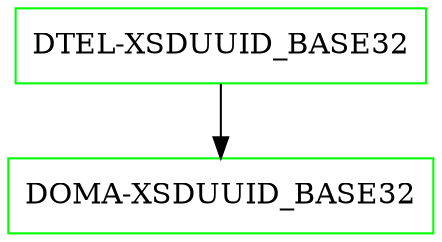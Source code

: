 digraph G {
  "DTEL-XSDUUID_BASE32" [shape=box,color=green];
  "DOMA-XSDUUID_BASE32" [shape=box,color=green,URL="./DOMA_XSDUUID_BASE32.html"];
  "DTEL-XSDUUID_BASE32" -> "DOMA-XSDUUID_BASE32";
}
